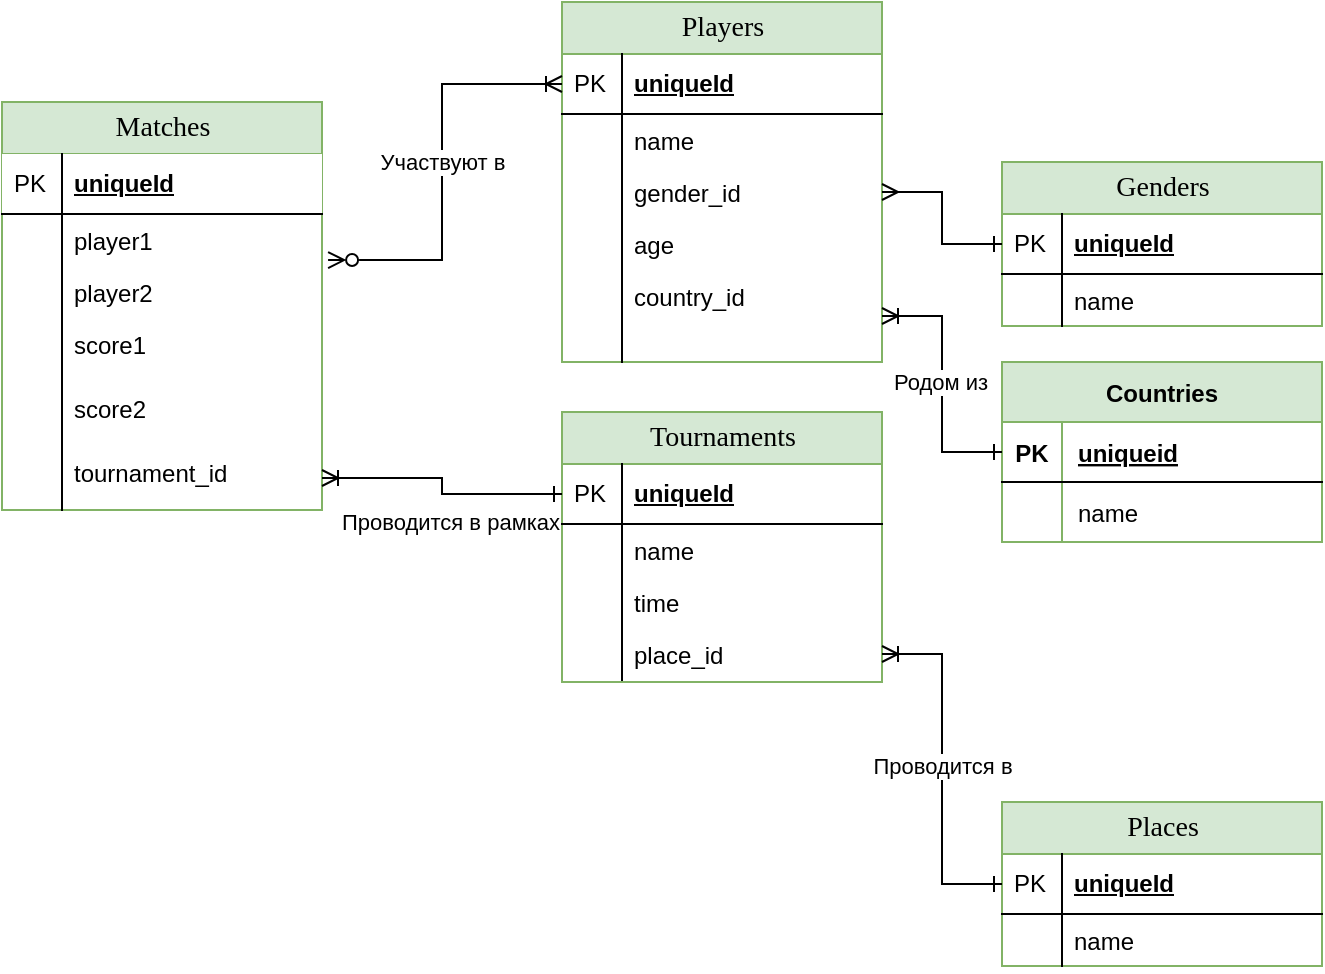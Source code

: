 <mxfile version="17.4.6" type="device"><diagram name="Page-1" id="e56a1550-8fbb-45ad-956c-1786394a9013"><mxGraphModel dx="996" dy="620" grid="1" gridSize="10" guides="1" tooltips="1" connect="1" arrows="1" fold="1" page="1" pageScale="1" pageWidth="1100" pageHeight="850" background="none" math="0" shadow="0"><root><mxCell id="0"/><mxCell id="1" parent="0"/><mxCell id="2e49270ec7c68f3f-30" value="Players" style="swimlane;html=1;fontStyle=0;childLayout=stackLayout;horizontal=1;startSize=26;fillColor=#d5e8d4;horizontalStack=0;resizeParent=1;resizeLast=0;collapsible=1;marginBottom=0;swimlaneFillColor=#ffffff;align=center;rounded=0;shadow=0;comic=0;labelBackgroundColor=none;strokeWidth=1;fontFamily=Verdana;fontSize=14;strokeColor=#82b366;" parent="1" vertex="1"><mxGeometry x="530" y="70" width="160" height="180" as="geometry"><mxRectangle x="640" y="330" width="80" height="26" as="alternateBounds"/></mxGeometry></mxCell><mxCell id="2e49270ec7c68f3f-31" value="uniqueId" style="shape=partialRectangle;top=0;left=0;right=0;bottom=1;html=1;align=left;verticalAlign=middle;fillColor=none;spacingLeft=34;spacingRight=4;whiteSpace=wrap;overflow=hidden;rotatable=0;points=[[0,0.5],[1,0.5]];portConstraint=eastwest;dropTarget=0;fontStyle=5;" parent="2e49270ec7c68f3f-30" vertex="1"><mxGeometry y="26" width="160" height="30" as="geometry"/></mxCell><mxCell id="2e49270ec7c68f3f-32" value="PK" style="shape=partialRectangle;top=0;left=0;bottom=0;html=1;fillColor=none;align=left;verticalAlign=middle;spacingLeft=4;spacingRight=4;whiteSpace=wrap;overflow=hidden;rotatable=0;points=[];portConstraint=eastwest;part=1;" parent="2e49270ec7c68f3f-31" vertex="1" connectable="0"><mxGeometry width="30" height="30" as="geometry"/></mxCell><mxCell id="2e49270ec7c68f3f-33" value="name" style="shape=partialRectangle;top=0;left=0;right=0;bottom=0;html=1;align=left;verticalAlign=top;fillColor=none;spacingLeft=34;spacingRight=4;whiteSpace=wrap;overflow=hidden;rotatable=0;points=[[0,0.5],[1,0.5]];portConstraint=eastwest;dropTarget=0;" parent="2e49270ec7c68f3f-30" vertex="1"><mxGeometry y="56" width="160" height="26" as="geometry"/></mxCell><mxCell id="2e49270ec7c68f3f-34" value="" style="shape=partialRectangle;top=0;left=0;bottom=0;html=1;fillColor=none;align=left;verticalAlign=top;spacingLeft=4;spacingRight=4;whiteSpace=wrap;overflow=hidden;rotatable=0;points=[];portConstraint=eastwest;part=1;" parent="2e49270ec7c68f3f-33" vertex="1" connectable="0"><mxGeometry width="30" height="26" as="geometry"/></mxCell><mxCell id="2e49270ec7c68f3f-35" value="gender_id" style="shape=partialRectangle;top=0;left=0;right=0;bottom=0;html=1;align=left;verticalAlign=top;fillColor=none;spacingLeft=34;spacingRight=4;whiteSpace=wrap;overflow=hidden;rotatable=0;points=[[0,0.5],[1,0.5]];portConstraint=eastwest;dropTarget=0;" parent="2e49270ec7c68f3f-30" vertex="1"><mxGeometry y="82" width="160" height="26" as="geometry"/></mxCell><mxCell id="2e49270ec7c68f3f-36" value="" style="shape=partialRectangle;top=0;left=0;bottom=0;html=1;fillColor=none;align=left;verticalAlign=top;spacingLeft=4;spacingRight=4;whiteSpace=wrap;overflow=hidden;rotatable=0;points=[];portConstraint=eastwest;part=1;" parent="2e49270ec7c68f3f-35" vertex="1" connectable="0"><mxGeometry width="30" height="26" as="geometry"/></mxCell><mxCell id="2e49270ec7c68f3f-37" value="age" style="shape=partialRectangle;top=0;left=0;right=0;bottom=0;html=1;align=left;verticalAlign=top;fillColor=none;spacingLeft=34;spacingRight=4;whiteSpace=wrap;overflow=hidden;rotatable=0;points=[[0,0.5],[1,0.5]];portConstraint=eastwest;dropTarget=0;" parent="2e49270ec7c68f3f-30" vertex="1"><mxGeometry y="108" width="160" height="26" as="geometry"/></mxCell><mxCell id="2e49270ec7c68f3f-38" value="" style="shape=partialRectangle;top=0;left=0;bottom=0;html=1;fillColor=none;align=left;verticalAlign=top;spacingLeft=4;spacingRight=4;whiteSpace=wrap;overflow=hidden;rotatable=0;points=[];portConstraint=eastwest;part=1;" parent="2e49270ec7c68f3f-37" vertex="1" connectable="0"><mxGeometry width="30" height="26" as="geometry"/></mxCell><mxCell id="2e49270ec7c68f3f-39" value="country_id" style="shape=partialRectangle;top=0;left=0;right=0;bottom=0;html=1;align=left;verticalAlign=top;fillColor=none;spacingLeft=34;spacingRight=4;whiteSpace=wrap;overflow=hidden;rotatable=0;points=[[0,0.5],[1,0.5]];portConstraint=eastwest;dropTarget=0;" parent="2e49270ec7c68f3f-30" vertex="1"><mxGeometry y="134" width="160" height="46" as="geometry"/></mxCell><mxCell id="2e49270ec7c68f3f-40" value="" style="shape=partialRectangle;top=0;left=0;bottom=0;html=1;fillColor=none;align=left;verticalAlign=top;spacingLeft=4;spacingRight=4;whiteSpace=wrap;overflow=hidden;rotatable=0;points=[];portConstraint=eastwest;part=1;" parent="2e49270ec7c68f3f-39" vertex="1" connectable="0"><mxGeometry width="30" height="46" as="geometry"/></mxCell><mxCell id="vn3dyiIxpXNuDnIQyMeL-1" value="Matches" style="swimlane;html=1;fontStyle=0;childLayout=stackLayout;horizontal=1;startSize=26;fillColor=#d5e8d4;horizontalStack=0;resizeParent=1;resizeLast=0;collapsible=1;marginBottom=0;swimlaneFillColor=#ffffff;align=center;rounded=0;shadow=0;comic=0;labelBackgroundColor=none;strokeWidth=1;fontFamily=Verdana;fontSize=14;strokeColor=#82b366;" parent="1" vertex="1"><mxGeometry x="250" y="120" width="160" height="204" as="geometry"><mxRectangle x="640" y="330" width="80" height="26" as="alternateBounds"/></mxGeometry></mxCell><mxCell id="vn3dyiIxpXNuDnIQyMeL-2" value="uniqueId" style="shape=partialRectangle;top=0;left=0;right=0;bottom=1;html=1;align=left;verticalAlign=middle;spacingLeft=34;spacingRight=4;whiteSpace=wrap;overflow=hidden;rotatable=0;points=[[0,0.5],[1,0.5]];portConstraint=eastwest;dropTarget=0;fontStyle=5;" parent="vn3dyiIxpXNuDnIQyMeL-1" vertex="1"><mxGeometry y="26" width="160" height="30" as="geometry"/></mxCell><mxCell id="vn3dyiIxpXNuDnIQyMeL-3" value="PK" style="shape=partialRectangle;top=0;left=0;bottom=0;html=1;fillColor=none;align=left;verticalAlign=middle;spacingLeft=4;spacingRight=4;whiteSpace=wrap;overflow=hidden;rotatable=0;points=[];portConstraint=eastwest;part=1;" parent="vn3dyiIxpXNuDnIQyMeL-2" vertex="1" connectable="0"><mxGeometry width="30" height="30" as="geometry"/></mxCell><mxCell id="vn3dyiIxpXNuDnIQyMeL-4" value="player1" style="shape=partialRectangle;top=0;left=0;right=0;bottom=0;html=1;align=left;verticalAlign=top;fillColor=none;spacingLeft=34;spacingRight=4;whiteSpace=wrap;overflow=hidden;rotatable=0;points=[[0,0.5],[1,0.5]];portConstraint=eastwest;dropTarget=0;" parent="vn3dyiIxpXNuDnIQyMeL-1" vertex="1"><mxGeometry y="56" width="160" height="26" as="geometry"/></mxCell><mxCell id="vn3dyiIxpXNuDnIQyMeL-5" value="" style="shape=partialRectangle;top=0;left=0;bottom=0;html=1;fillColor=none;align=left;verticalAlign=top;spacingLeft=4;spacingRight=4;whiteSpace=wrap;overflow=hidden;rotatable=0;points=[];portConstraint=eastwest;part=1;" parent="vn3dyiIxpXNuDnIQyMeL-4" vertex="1" connectable="0"><mxGeometry width="30" height="26" as="geometry"/></mxCell><mxCell id="vn3dyiIxpXNuDnIQyMeL-6" value="player2" style="shape=partialRectangle;top=0;left=0;right=0;bottom=0;html=1;align=left;verticalAlign=top;fillColor=none;spacingLeft=34;spacingRight=4;whiteSpace=wrap;overflow=hidden;rotatable=0;points=[[0,0.5],[1,0.5]];portConstraint=eastwest;dropTarget=0;" parent="vn3dyiIxpXNuDnIQyMeL-1" vertex="1"><mxGeometry y="82" width="160" height="26" as="geometry"/></mxCell><mxCell id="vn3dyiIxpXNuDnIQyMeL-7" value="" style="shape=partialRectangle;top=0;left=0;bottom=0;html=1;fillColor=none;align=left;verticalAlign=top;spacingLeft=4;spacingRight=4;whiteSpace=wrap;overflow=hidden;rotatable=0;points=[];portConstraint=eastwest;part=1;" parent="vn3dyiIxpXNuDnIQyMeL-6" vertex="1" connectable="0"><mxGeometry width="30" height="26" as="geometry"/></mxCell><mxCell id="vn3dyiIxpXNuDnIQyMeL-8" value="score1&lt;br&gt;&lt;br&gt;" style="shape=partialRectangle;top=0;left=0;right=0;bottom=0;html=1;align=left;verticalAlign=top;fillColor=none;spacingLeft=34;spacingRight=4;whiteSpace=wrap;overflow=hidden;rotatable=0;points=[[0,0.5],[1,0.5]];portConstraint=eastwest;dropTarget=0;" parent="vn3dyiIxpXNuDnIQyMeL-1" vertex="1"><mxGeometry y="108" width="160" height="32" as="geometry"/></mxCell><mxCell id="vn3dyiIxpXNuDnIQyMeL-9" value="" style="shape=partialRectangle;top=0;left=0;bottom=0;html=1;fillColor=none;align=left;verticalAlign=top;spacingLeft=4;spacingRight=4;whiteSpace=wrap;overflow=hidden;rotatable=0;points=[];portConstraint=eastwest;part=1;" parent="vn3dyiIxpXNuDnIQyMeL-8" vertex="1" connectable="0"><mxGeometry width="30" height="32" as="geometry"/></mxCell><mxCell id="vn3dyiIxpXNuDnIQyMeL-28" value="score2" style="shape=partialRectangle;top=0;left=0;right=0;bottom=0;html=1;align=left;verticalAlign=top;fillColor=none;spacingLeft=34;spacingRight=4;whiteSpace=wrap;overflow=hidden;rotatable=0;points=[[0,0.5],[1,0.5]];portConstraint=eastwest;dropTarget=0;" parent="vn3dyiIxpXNuDnIQyMeL-1" vertex="1"><mxGeometry y="140" width="160" height="32" as="geometry"/></mxCell><mxCell id="vn3dyiIxpXNuDnIQyMeL-29" value="" style="shape=partialRectangle;top=0;left=0;bottom=0;html=1;fillColor=none;align=left;verticalAlign=top;spacingLeft=4;spacingRight=4;whiteSpace=wrap;overflow=hidden;rotatable=0;points=[];portConstraint=eastwest;part=1;" parent="vn3dyiIxpXNuDnIQyMeL-28" vertex="1" connectable="0"><mxGeometry width="30" height="32" as="geometry"/></mxCell><mxCell id="vn3dyiIxpXNuDnIQyMeL-30" value="tournament_id" style="shape=partialRectangle;top=0;left=0;right=0;bottom=0;html=1;align=left;verticalAlign=top;fillColor=none;spacingLeft=34;spacingRight=4;whiteSpace=wrap;overflow=hidden;rotatable=0;points=[[0,0.5],[1,0.5]];portConstraint=eastwest;dropTarget=0;" parent="vn3dyiIxpXNuDnIQyMeL-1" vertex="1"><mxGeometry y="172" width="160" height="32" as="geometry"/></mxCell><mxCell id="vn3dyiIxpXNuDnIQyMeL-31" value="" style="shape=partialRectangle;top=0;left=0;bottom=0;html=1;fillColor=none;align=left;verticalAlign=top;spacingLeft=4;spacingRight=4;whiteSpace=wrap;overflow=hidden;rotatable=0;points=[];portConstraint=eastwest;part=1;" parent="vn3dyiIxpXNuDnIQyMeL-30" vertex="1" connectable="0"><mxGeometry width="30" height="32" as="geometry"/></mxCell><mxCell id="vn3dyiIxpXNuDnIQyMeL-16" value="Tournaments" style="swimlane;html=1;fontStyle=0;childLayout=stackLayout;horizontal=1;startSize=26;fillColor=#d5e8d4;horizontalStack=0;resizeParent=1;resizeLast=0;collapsible=1;marginBottom=0;swimlaneFillColor=#ffffff;align=center;rounded=0;shadow=0;comic=0;labelBackgroundColor=none;strokeWidth=1;fontFamily=Verdana;fontSize=14;strokeColor=#82b366;" parent="1" vertex="1"><mxGeometry x="530" y="275" width="160" height="135" as="geometry"><mxRectangle x="640" y="330" width="80" height="26" as="alternateBounds"/></mxGeometry></mxCell><mxCell id="vn3dyiIxpXNuDnIQyMeL-17" value="uniqueId" style="shape=partialRectangle;top=0;left=0;right=0;bottom=1;html=1;align=left;verticalAlign=middle;fillColor=none;spacingLeft=34;spacingRight=4;whiteSpace=wrap;overflow=hidden;rotatable=0;points=[[0,0.5],[1,0.5]];portConstraint=eastwest;dropTarget=0;fontStyle=5;" parent="vn3dyiIxpXNuDnIQyMeL-16" vertex="1"><mxGeometry y="26" width="160" height="30" as="geometry"/></mxCell><mxCell id="vn3dyiIxpXNuDnIQyMeL-18" value="PK" style="shape=partialRectangle;top=0;left=0;bottom=0;html=1;fillColor=none;align=left;verticalAlign=middle;spacingLeft=4;spacingRight=4;whiteSpace=wrap;overflow=hidden;rotatable=0;points=[];portConstraint=eastwest;part=1;" parent="vn3dyiIxpXNuDnIQyMeL-17" vertex="1" connectable="0"><mxGeometry width="30" height="30" as="geometry"/></mxCell><mxCell id="vn3dyiIxpXNuDnIQyMeL-19" value="name" style="shape=partialRectangle;top=0;left=0;right=0;bottom=0;html=1;align=left;verticalAlign=top;fillColor=none;spacingLeft=34;spacingRight=4;whiteSpace=wrap;overflow=hidden;rotatable=0;points=[[0,0.5],[1,0.5]];portConstraint=eastwest;dropTarget=0;" parent="vn3dyiIxpXNuDnIQyMeL-16" vertex="1"><mxGeometry y="56" width="160" height="26" as="geometry"/></mxCell><mxCell id="vn3dyiIxpXNuDnIQyMeL-20" value="" style="shape=partialRectangle;top=0;left=0;bottom=0;html=1;fillColor=none;align=left;verticalAlign=top;spacingLeft=4;spacingRight=4;whiteSpace=wrap;overflow=hidden;rotatable=0;points=[];portConstraint=eastwest;part=1;" parent="vn3dyiIxpXNuDnIQyMeL-19" vertex="1" connectable="0"><mxGeometry width="30" height="26" as="geometry"/></mxCell><mxCell id="vn3dyiIxpXNuDnIQyMeL-21" value="time" style="shape=partialRectangle;top=0;left=0;right=0;bottom=0;html=1;align=left;verticalAlign=top;fillColor=none;spacingLeft=34;spacingRight=4;whiteSpace=wrap;overflow=hidden;rotatable=0;points=[[0,0.5],[1,0.5]];portConstraint=eastwest;dropTarget=0;" parent="vn3dyiIxpXNuDnIQyMeL-16" vertex="1"><mxGeometry y="82" width="160" height="26" as="geometry"/></mxCell><mxCell id="vn3dyiIxpXNuDnIQyMeL-22" value="" style="shape=partialRectangle;top=0;left=0;bottom=0;html=1;fillColor=none;align=left;verticalAlign=top;spacingLeft=4;spacingRight=4;whiteSpace=wrap;overflow=hidden;rotatable=0;points=[];portConstraint=eastwest;part=1;" parent="vn3dyiIxpXNuDnIQyMeL-21" vertex="1" connectable="0"><mxGeometry width="30" height="26" as="geometry"/></mxCell><mxCell id="vn3dyiIxpXNuDnIQyMeL-23" value="place_id" style="shape=partialRectangle;top=0;left=0;right=0;bottom=0;html=1;align=left;verticalAlign=top;fillColor=none;spacingLeft=34;spacingRight=4;whiteSpace=wrap;overflow=hidden;rotatable=0;points=[[0,0.5],[1,0.5]];portConstraint=eastwest;dropTarget=0;" parent="vn3dyiIxpXNuDnIQyMeL-16" vertex="1"><mxGeometry y="108" width="160" height="26" as="geometry"/></mxCell><mxCell id="vn3dyiIxpXNuDnIQyMeL-24" value="" style="shape=partialRectangle;top=0;left=0;bottom=0;html=1;fillColor=none;align=left;verticalAlign=top;spacingLeft=4;spacingRight=4;whiteSpace=wrap;overflow=hidden;rotatable=0;points=[];portConstraint=eastwest;part=1;" parent="vn3dyiIxpXNuDnIQyMeL-23" vertex="1" connectable="0"><mxGeometry width="30" height="26" as="geometry"/></mxCell><mxCell id="vn3dyiIxpXNuDnIQyMeL-27" value="" style="fontSize=12;html=1;endArrow=ERoneToMany;rounded=0;exitX=0;exitY=0.5;exitDx=0;exitDy=0;entryX=1;entryY=0.5;entryDx=0;entryDy=0;endFill=0;startArrow=ERone;startFill=0;edgeStyle=orthogonalEdgeStyle;" parent="1" source="vn3dyiIxpXNuDnIQyMeL-17" target="vn3dyiIxpXNuDnIQyMeL-30" edge="1"><mxGeometry width="100" height="100" relative="1" as="geometry"><mxPoint x="330" y="440" as="sourcePoint"/><mxPoint x="400" y="305" as="targetPoint"/></mxGeometry></mxCell><mxCell id="_CfuD2wp1Gl0PlMGyXds-6" value="Проводится в рамках" style="edgeLabel;html=1;align=center;verticalAlign=middle;resizable=0;points=[];" parent="vn3dyiIxpXNuDnIQyMeL-27" vertex="1" connectable="0"><mxGeometry x="0.353" y="4" relative="1" as="geometry"><mxPoint x="22" y="18" as="offset"/></mxGeometry></mxCell><mxCell id="vn3dyiIxpXNuDnIQyMeL-32" value="Places" style="swimlane;html=1;fontStyle=0;childLayout=stackLayout;horizontal=1;startSize=26;fillColor=#d5e8d4;horizontalStack=0;resizeParent=1;resizeLast=0;collapsible=1;marginBottom=0;swimlaneFillColor=#ffffff;align=center;rounded=0;shadow=0;comic=0;labelBackgroundColor=none;strokeWidth=1;fontFamily=Verdana;fontSize=14;strokeColor=#82b366;" parent="1" vertex="1"><mxGeometry x="750" y="470" width="160" height="82" as="geometry"><mxRectangle x="640" y="330" width="80" height="26" as="alternateBounds"/></mxGeometry></mxCell><mxCell id="vn3dyiIxpXNuDnIQyMeL-33" value="uniqueId" style="shape=partialRectangle;top=0;left=0;right=0;bottom=1;html=1;align=left;verticalAlign=middle;fillColor=none;spacingLeft=34;spacingRight=4;whiteSpace=wrap;overflow=hidden;rotatable=0;points=[[0,0.5],[1,0.5]];portConstraint=eastwest;dropTarget=0;fontStyle=5;" parent="vn3dyiIxpXNuDnIQyMeL-32" vertex="1"><mxGeometry y="26" width="160" height="30" as="geometry"/></mxCell><mxCell id="vn3dyiIxpXNuDnIQyMeL-34" value="PK" style="shape=partialRectangle;top=0;left=0;bottom=0;html=1;fillColor=none;align=left;verticalAlign=middle;spacingLeft=4;spacingRight=4;whiteSpace=wrap;overflow=hidden;rotatable=0;points=[];portConstraint=eastwest;part=1;" parent="vn3dyiIxpXNuDnIQyMeL-33" vertex="1" connectable="0"><mxGeometry width="30" height="30" as="geometry"/></mxCell><mxCell id="vn3dyiIxpXNuDnIQyMeL-35" value="name" style="shape=partialRectangle;top=0;left=0;right=0;bottom=0;html=1;align=left;verticalAlign=top;fillColor=none;spacingLeft=34;spacingRight=4;whiteSpace=wrap;overflow=hidden;rotatable=0;points=[[0,0.5],[1,0.5]];portConstraint=eastwest;dropTarget=0;" parent="vn3dyiIxpXNuDnIQyMeL-32" vertex="1"><mxGeometry y="56" width="160" height="26" as="geometry"/></mxCell><mxCell id="vn3dyiIxpXNuDnIQyMeL-36" value="" style="shape=partialRectangle;top=0;left=0;bottom=0;html=1;fillColor=none;align=left;verticalAlign=top;spacingLeft=4;spacingRight=4;whiteSpace=wrap;overflow=hidden;rotatable=0;points=[];portConstraint=eastwest;part=1;" parent="vn3dyiIxpXNuDnIQyMeL-35" vertex="1" connectable="0"><mxGeometry width="30" height="26" as="geometry"/></mxCell><mxCell id="vn3dyiIxpXNuDnIQyMeL-43" value="" style="edgeStyle=entityRelationEdgeStyle;fontSize=12;html=1;endArrow=ERoneToMany;rounded=0;exitX=0;exitY=0.5;exitDx=0;exitDy=0;entryX=1;entryY=0.5;entryDx=0;entryDy=0;startArrow=ERone;startFill=0;endFill=0;" parent="1" source="vn3dyiIxpXNuDnIQyMeL-33" target="vn3dyiIxpXNuDnIQyMeL-23" edge="1"><mxGeometry width="100" height="100" relative="1" as="geometry"><mxPoint x="660" y="510" as="sourcePoint"/><mxPoint x="760" y="410" as="targetPoint"/></mxGeometry></mxCell><mxCell id="_CfuD2wp1Gl0PlMGyXds-4" value="Проводится в" style="edgeLabel;html=1;align=center;verticalAlign=middle;resizable=0;points=[];" parent="vn3dyiIxpXNuDnIQyMeL-43" vertex="1" connectable="0"><mxGeometry x="0.017" relative="1" as="geometry"><mxPoint as="offset"/></mxGeometry></mxCell><mxCell id="vn3dyiIxpXNuDnIQyMeL-46" value="" style="edgeStyle=orthogonalEdgeStyle;fontSize=12;html=1;endArrow=ERoneToMany;startArrow=ERzeroToMany;rounded=0;entryX=0;entryY=0.5;entryDx=0;entryDy=0;exitX=1.019;exitY=-0.115;exitDx=0;exitDy=0;exitPerimeter=0;endFill=0;startFill=0;" parent="1" source="vn3dyiIxpXNuDnIQyMeL-6" target="2e49270ec7c68f3f-31" edge="1"><mxGeometry width="100" height="100" relative="1" as="geometry"><mxPoint x="430" y="230" as="sourcePoint"/><mxPoint x="530" y="130" as="targetPoint"/></mxGeometry></mxCell><mxCell id="_CfuD2wp1Gl0PlMGyXds-7" value="Участвуют в" style="edgeLabel;html=1;align=center;verticalAlign=middle;resizable=0;points=[];" parent="vn3dyiIxpXNuDnIQyMeL-46" vertex="1" connectable="0"><mxGeometry x="-0.073" y="-2" relative="1" as="geometry"><mxPoint x="-2" y="-11" as="offset"/></mxGeometry></mxCell><mxCell id="_CfuD2wp1Gl0PlMGyXds-8" value="Countries" style="shape=table;startSize=30;container=1;collapsible=1;childLayout=tableLayout;fixedRows=1;rowLines=0;fontStyle=1;align=center;resizeLast=1;fillColor=#d5e8d4;strokeColor=#82b366;" parent="1" vertex="1"><mxGeometry x="750" y="250" width="160" height="90" as="geometry"><mxRectangle x="750" y="260" width="90" height="30" as="alternateBounds"/></mxGeometry></mxCell><mxCell id="_CfuD2wp1Gl0PlMGyXds-9" value="" style="shape=tableRow;horizontal=0;startSize=0;swimlaneHead=0;swimlaneBody=0;fillColor=none;collapsible=0;dropTarget=0;points=[[0,0.5],[1,0.5]];portConstraint=eastwest;top=0;left=0;right=0;bottom=1;" parent="_CfuD2wp1Gl0PlMGyXds-8" vertex="1"><mxGeometry y="30" width="160" height="30" as="geometry"/></mxCell><mxCell id="_CfuD2wp1Gl0PlMGyXds-10" value="PK" style="shape=partialRectangle;connectable=0;fillColor=none;top=0;left=0;bottom=0;right=0;fontStyle=1;overflow=hidden;" parent="_CfuD2wp1Gl0PlMGyXds-9" vertex="1"><mxGeometry width="30" height="30" as="geometry"><mxRectangle width="30" height="30" as="alternateBounds"/></mxGeometry></mxCell><mxCell id="_CfuD2wp1Gl0PlMGyXds-11" value="uniqueid" style="shape=partialRectangle;connectable=0;fillColor=none;top=0;left=0;bottom=0;right=0;align=left;spacingLeft=6;fontStyle=5;overflow=hidden;" parent="_CfuD2wp1Gl0PlMGyXds-9" vertex="1"><mxGeometry x="30" width="130" height="30" as="geometry"><mxRectangle width="130" height="30" as="alternateBounds"/></mxGeometry></mxCell><mxCell id="_CfuD2wp1Gl0PlMGyXds-12" value="" style="shape=tableRow;horizontal=0;startSize=0;swimlaneHead=0;swimlaneBody=0;fillColor=none;collapsible=0;dropTarget=0;points=[[0,0.5],[1,0.5]];portConstraint=eastwest;top=0;left=0;right=0;bottom=0;" parent="_CfuD2wp1Gl0PlMGyXds-8" vertex="1"><mxGeometry y="60" width="160" height="30" as="geometry"/></mxCell><mxCell id="_CfuD2wp1Gl0PlMGyXds-13" value="" style="shape=partialRectangle;connectable=0;fillColor=none;top=0;left=0;bottom=0;right=0;editable=1;overflow=hidden;" parent="_CfuD2wp1Gl0PlMGyXds-12" vertex="1"><mxGeometry width="30" height="30" as="geometry"><mxRectangle width="30" height="30" as="alternateBounds"/></mxGeometry></mxCell><mxCell id="_CfuD2wp1Gl0PlMGyXds-14" value="name" style="shape=partialRectangle;connectable=0;fillColor=none;top=0;left=0;bottom=0;right=0;align=left;spacingLeft=6;overflow=hidden;" parent="_CfuD2wp1Gl0PlMGyXds-12" vertex="1"><mxGeometry x="30" width="130" height="30" as="geometry"><mxRectangle width="130" height="30" as="alternateBounds"/></mxGeometry></mxCell><mxCell id="_CfuD2wp1Gl0PlMGyXds-21" value="" style="edgeStyle=entityRelationEdgeStyle;fontSize=12;html=1;endArrow=ERoneToMany;startArrow=ERone;rounded=0;exitX=0;exitY=0.5;exitDx=0;exitDy=0;entryX=1;entryY=0.5;entryDx=0;entryDy=0;endFill=0;startFill=0;" parent="1" source="_CfuD2wp1Gl0PlMGyXds-9" target="2e49270ec7c68f3f-39" edge="1"><mxGeometry width="100" height="100" relative="1" as="geometry"><mxPoint x="830" y="320" as="sourcePoint"/><mxPoint x="830" y="280" as="targetPoint"/></mxGeometry></mxCell><mxCell id="_CfuD2wp1Gl0PlMGyXds-22" value="Родом из" style="edgeLabel;html=1;align=center;verticalAlign=middle;resizable=0;points=[];" parent="_CfuD2wp1Gl0PlMGyXds-21" vertex="1" connectable="0"><mxGeometry x="0.527" y="1" relative="1" as="geometry"><mxPoint y="32" as="offset"/></mxGeometry></mxCell><mxCell id="baVubBUBoT_tzTMCJt_R-1" value="Genders" style="swimlane;html=1;fontStyle=0;childLayout=stackLayout;horizontal=1;startSize=26;fillColor=#d5e8d4;horizontalStack=0;resizeParent=1;resizeLast=0;collapsible=1;marginBottom=0;swimlaneFillColor=#ffffff;align=center;rounded=0;shadow=0;comic=0;labelBackgroundColor=none;strokeWidth=1;fontFamily=Verdana;fontSize=14;strokeColor=#82b366;" parent="1" vertex="1"><mxGeometry x="750" y="150" width="160" height="82" as="geometry"><mxRectangle x="640" y="330" width="80" height="26" as="alternateBounds"/></mxGeometry></mxCell><mxCell id="baVubBUBoT_tzTMCJt_R-2" value="uniqueId" style="shape=partialRectangle;top=0;left=0;right=0;bottom=1;html=1;align=left;verticalAlign=middle;fillColor=none;spacingLeft=34;spacingRight=4;whiteSpace=wrap;overflow=hidden;rotatable=0;points=[[0,0.5],[1,0.5]];portConstraint=eastwest;dropTarget=0;fontStyle=5;" parent="baVubBUBoT_tzTMCJt_R-1" vertex="1"><mxGeometry y="26" width="160" height="30" as="geometry"/></mxCell><mxCell id="baVubBUBoT_tzTMCJt_R-3" value="PK" style="shape=partialRectangle;top=0;left=0;bottom=0;html=1;fillColor=none;align=left;verticalAlign=middle;spacingLeft=4;spacingRight=4;whiteSpace=wrap;overflow=hidden;rotatable=0;points=[];portConstraint=eastwest;part=1;" parent="baVubBUBoT_tzTMCJt_R-2" vertex="1" connectable="0"><mxGeometry width="30" height="30" as="geometry"/></mxCell><mxCell id="baVubBUBoT_tzTMCJt_R-4" value="name" style="shape=partialRectangle;top=0;left=0;right=0;bottom=0;html=1;align=left;verticalAlign=top;fillColor=none;spacingLeft=34;spacingRight=4;whiteSpace=wrap;overflow=hidden;rotatable=0;points=[[0,0.5],[1,0.5]];portConstraint=eastwest;dropTarget=0;" parent="baVubBUBoT_tzTMCJt_R-1" vertex="1"><mxGeometry y="56" width="160" height="26" as="geometry"/></mxCell><mxCell id="baVubBUBoT_tzTMCJt_R-5" value="" style="shape=partialRectangle;top=0;left=0;bottom=0;html=1;fillColor=none;align=left;verticalAlign=top;spacingLeft=4;spacingRight=4;whiteSpace=wrap;overflow=hidden;rotatable=0;points=[];portConstraint=eastwest;part=1;" parent="baVubBUBoT_tzTMCJt_R-4" vertex="1" connectable="0"><mxGeometry width="30" height="26" as="geometry"/></mxCell><mxCell id="baVubBUBoT_tzTMCJt_R-7" value="" style="edgeStyle=entityRelationEdgeStyle;fontSize=12;html=1;endArrow=ERone;startArrow=ERmany;rounded=0;entryX=0;entryY=0.5;entryDx=0;entryDy=0;exitX=1;exitY=0.5;exitDx=0;exitDy=0;startFill=0;endFill=0;" parent="1" source="2e49270ec7c68f3f-35" target="baVubBUBoT_tzTMCJt_R-2" edge="1"><mxGeometry width="100" height="100" relative="1" as="geometry"><mxPoint x="890" y="420" as="sourcePoint"/><mxPoint x="990" y="320" as="targetPoint"/></mxGeometry></mxCell></root></mxGraphModel></diagram></mxfile>